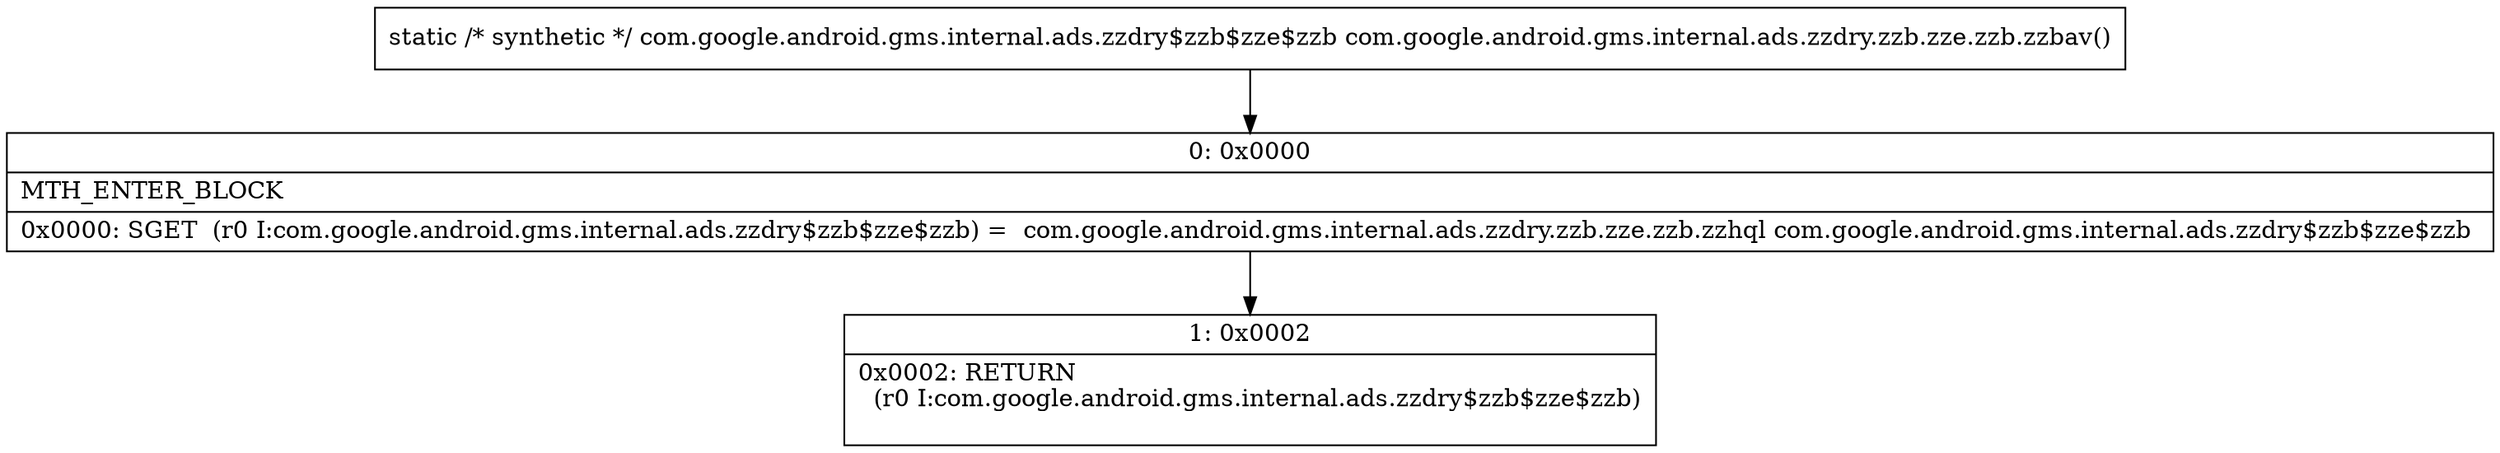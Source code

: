 digraph "CFG forcom.google.android.gms.internal.ads.zzdry.zzb.zze.zzb.zzbav()Lcom\/google\/android\/gms\/internal\/ads\/zzdry$zzb$zze$zzb;" {
Node_0 [shape=record,label="{0\:\ 0x0000|MTH_ENTER_BLOCK\l|0x0000: SGET  (r0 I:com.google.android.gms.internal.ads.zzdry$zzb$zze$zzb) =  com.google.android.gms.internal.ads.zzdry.zzb.zze.zzb.zzhql com.google.android.gms.internal.ads.zzdry$zzb$zze$zzb \l}"];
Node_1 [shape=record,label="{1\:\ 0x0002|0x0002: RETURN  \l  (r0 I:com.google.android.gms.internal.ads.zzdry$zzb$zze$zzb)\l \l}"];
MethodNode[shape=record,label="{static \/* synthetic *\/ com.google.android.gms.internal.ads.zzdry$zzb$zze$zzb com.google.android.gms.internal.ads.zzdry.zzb.zze.zzb.zzbav() }"];
MethodNode -> Node_0;
Node_0 -> Node_1;
}


